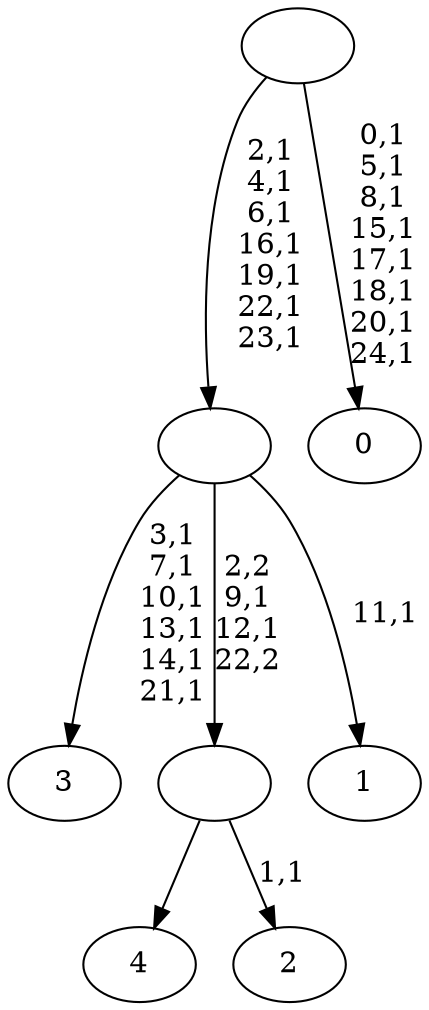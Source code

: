digraph T {
	30 [label="4"]
	29 [label="3"]
	22 [label="2"]
	20 [label=""]
	18 [label="1"]
	16 [label=""]
	9 [label="0"]
	0 [label=""]
	20 -> 22 [label="1,1"]
	20 -> 30 [label=""]
	16 -> 18 [label="11,1"]
	16 -> 20 [label="2,2\n9,1\n12,1\n22,2"]
	16 -> 29 [label="3,1\n7,1\n10,1\n13,1\n14,1\n21,1"]
	0 -> 9 [label="0,1\n5,1\n8,1\n15,1\n17,1\n18,1\n20,1\n24,1"]
	0 -> 16 [label="2,1\n4,1\n6,1\n16,1\n19,1\n22,1\n23,1"]
}
